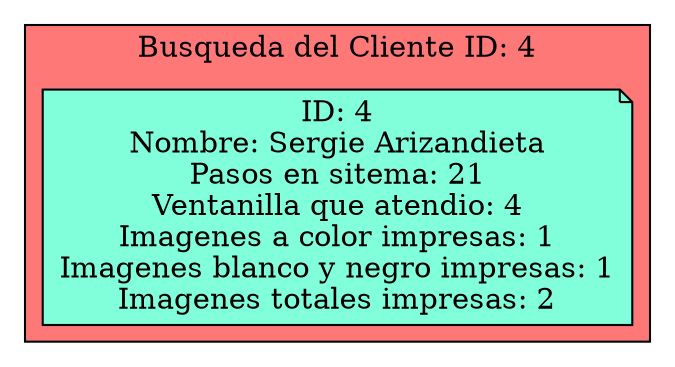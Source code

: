 digraph L {
node[shape=note fillcolor="#A181FF" style =filled]
subgraph cluster_p{
    label= "Busqueda del Cliente ID: 4"
    bgcolor = "#FF7878"
Nodo1008925772[label="ID: 4
Nombre: Sergie Arizandieta
Pasos en sitema: 21
Ventanilla que atendio: 4
Imagenes a color impresas: 1
Imagenes blanco y negro impresas: 1
Imagenes totales impresas: 2",fillcolor="#81FFDA"]

}}